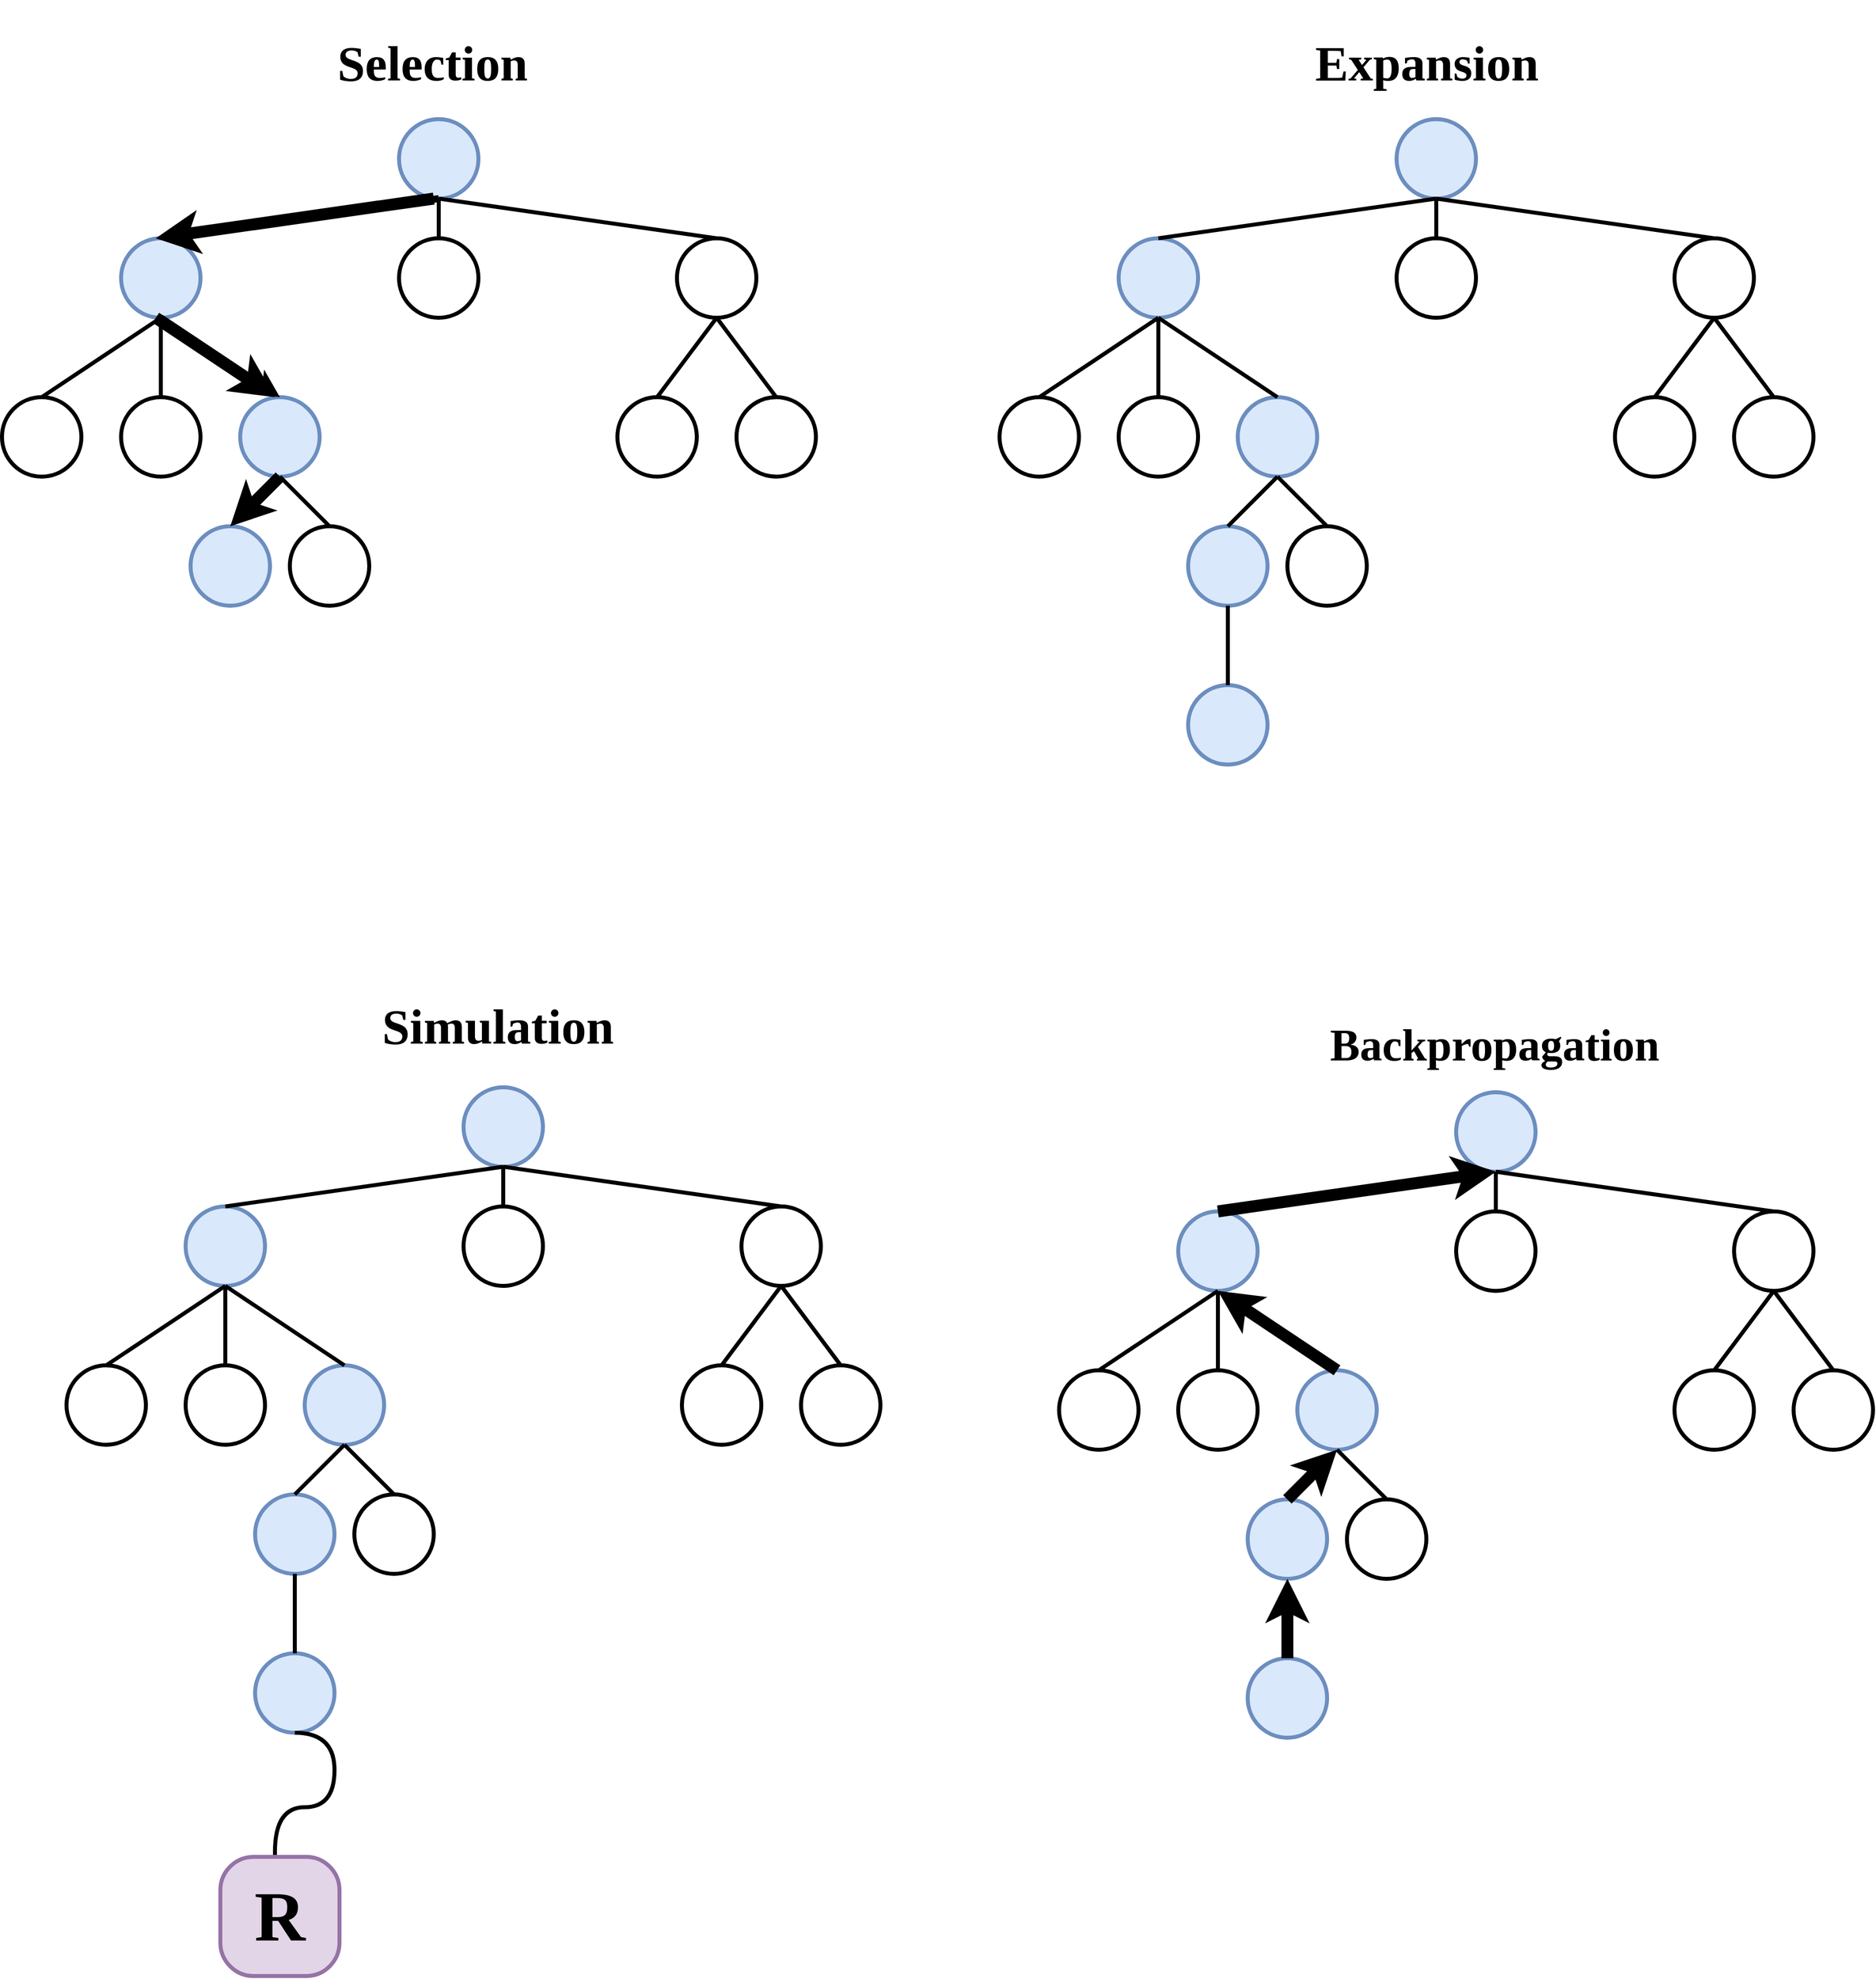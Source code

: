 <mxfile version="16.5.1" type="device"><diagram id="94oe1oDZFFtpoUFkXEv8" name="Page-1"><mxGraphModel dx="3605" dy="2343" grid="1" gridSize="10" guides="1" tooltips="1" connect="1" arrows="1" fold="1" page="1" pageScale="1" pageWidth="850" pageHeight="1100" math="0" shadow="0"><root><mxCell id="0"/><mxCell id="1" parent="0"/><mxCell id="FXWaGObU6yOtIhLdGdDb-1" value="" style="ellipse;whiteSpace=wrap;html=1;aspect=fixed;strokeWidth=4;fillColor=#dae8fc;strokeColor=#6c8ebf;" parent="1" vertex="1"><mxGeometry x="-150" y="150" width="80" height="80" as="geometry"/></mxCell><mxCell id="FXWaGObU6yOtIhLdGdDb-2" value="" style="ellipse;whiteSpace=wrap;html=1;aspect=fixed;strokeWidth=4;fillColor=#dae8fc;strokeColor=#6c8ebf;" parent="1" vertex="1"><mxGeometry x="-430" y="270" width="80" height="80" as="geometry"/></mxCell><mxCell id="FXWaGObU6yOtIhLdGdDb-3" value="" style="ellipse;whiteSpace=wrap;html=1;aspect=fixed;strokeWidth=4;" parent="1" vertex="1"><mxGeometry x="-150" y="270" width="80" height="80" as="geometry"/></mxCell><mxCell id="FXWaGObU6yOtIhLdGdDb-4" value="" style="ellipse;whiteSpace=wrap;html=1;aspect=fixed;strokeWidth=4;" parent="1" vertex="1"><mxGeometry x="130" y="270" width="80" height="80" as="geometry"/></mxCell><mxCell id="FXWaGObU6yOtIhLdGdDb-5" value="" style="ellipse;whiteSpace=wrap;html=1;aspect=fixed;strokeWidth=4;" parent="1" vertex="1"><mxGeometry x="70" y="430" width="80" height="80" as="geometry"/></mxCell><mxCell id="FXWaGObU6yOtIhLdGdDb-6" value="" style="ellipse;whiteSpace=wrap;html=1;aspect=fixed;strokeWidth=4;" parent="1" vertex="1"><mxGeometry x="190" y="430" width="80" height="80" as="geometry"/></mxCell><mxCell id="FXWaGObU6yOtIhLdGdDb-7" value="" style="ellipse;whiteSpace=wrap;html=1;aspect=fixed;strokeWidth=4;" parent="1" vertex="1"><mxGeometry x="-430" y="430" width="80" height="80" as="geometry"/></mxCell><mxCell id="FXWaGObU6yOtIhLdGdDb-8" value="" style="ellipse;whiteSpace=wrap;html=1;aspect=fixed;strokeWidth=4;fillColor=#dae8fc;strokeColor=#6c8ebf;" parent="1" vertex="1"><mxGeometry x="-310" y="430" width="80" height="80" as="geometry"/></mxCell><mxCell id="FXWaGObU6yOtIhLdGdDb-9" value="" style="ellipse;whiteSpace=wrap;html=1;aspect=fixed;strokeWidth=4;" parent="1" vertex="1"><mxGeometry x="-550" y="430" width="80" height="80" as="geometry"/></mxCell><mxCell id="FXWaGObU6yOtIhLdGdDb-10" value="" style="ellipse;whiteSpace=wrap;html=1;aspect=fixed;strokeWidth=4;fillColor=#dae8fc;strokeColor=#6c8ebf;" parent="1" vertex="1"><mxGeometry x="-360" y="560" width="80" height="80" as="geometry"/></mxCell><mxCell id="FXWaGObU6yOtIhLdGdDb-11" value="" style="ellipse;whiteSpace=wrap;html=1;aspect=fixed;strokeWidth=4;" parent="1" vertex="1"><mxGeometry x="-260" y="560" width="80" height="80" as="geometry"/></mxCell><mxCell id="FXWaGObU6yOtIhLdGdDb-12" value="" style="endArrow=classic;html=1;rounded=0;exitX=0.5;exitY=1;exitDx=0;exitDy=0;entryX=0.5;entryY=0;entryDx=0;entryDy=0;strokeWidth=7;" parent="1" source="FXWaGObU6yOtIhLdGdDb-1" target="FXWaGObU6yOtIhLdGdDb-2" edge="1"><mxGeometry width="50" height="50" relative="1" as="geometry"><mxPoint x="-110" y="610" as="sourcePoint"/><mxPoint x="-30" y="640" as="targetPoint"/></mxGeometry></mxCell><mxCell id="FXWaGObU6yOtIhLdGdDb-13" value="" style="endArrow=classic;html=1;rounded=0;exitX=0.5;exitY=1;exitDx=0;exitDy=0;entryX=0.5;entryY=0;entryDx=0;entryDy=0;strokeWidth=7;" parent="1" source="FXWaGObU6yOtIhLdGdDb-2" target="FXWaGObU6yOtIhLdGdDb-8" edge="1"><mxGeometry width="50" height="50" relative="1" as="geometry"><mxPoint x="-200" y="490" as="sourcePoint"/><mxPoint x="-150" y="440" as="targetPoint"/></mxGeometry></mxCell><mxCell id="FXWaGObU6yOtIhLdGdDb-14" value="" style="endArrow=classic;html=1;rounded=0;exitX=0.5;exitY=1;exitDx=0;exitDy=0;entryX=0.5;entryY=0;entryDx=0;entryDy=0;strokeWidth=12;" parent="1" source="FXWaGObU6yOtIhLdGdDb-8" target="FXWaGObU6yOtIhLdGdDb-10" edge="1"><mxGeometry width="50" height="50" relative="1" as="geometry"><mxPoint x="-200" y="390" as="sourcePoint"/><mxPoint x="-150" y="340" as="targetPoint"/></mxGeometry></mxCell><mxCell id="FXWaGObU6yOtIhLdGdDb-15" value="" style="endArrow=none;html=1;rounded=0;exitX=0.5;exitY=0;exitDx=0;exitDy=0;strokeWidth=4;" parent="1" source="FXWaGObU6yOtIhLdGdDb-3" edge="1"><mxGeometry width="50" height="50" relative="1" as="geometry"><mxPoint x="-200" y="390" as="sourcePoint"/><mxPoint x="-110" y="230" as="targetPoint"/></mxGeometry></mxCell><mxCell id="FXWaGObU6yOtIhLdGdDb-16" value="" style="endArrow=none;html=1;rounded=0;exitX=0.5;exitY=0;exitDx=0;exitDy=0;strokeWidth=4;" parent="1" source="FXWaGObU6yOtIhLdGdDb-4" edge="1"><mxGeometry width="50" height="50" relative="1" as="geometry"><mxPoint x="-200" y="390" as="sourcePoint"/><mxPoint x="-110" y="230" as="targetPoint"/></mxGeometry></mxCell><mxCell id="FXWaGObU6yOtIhLdGdDb-17" value="" style="endArrow=none;html=1;rounded=0;exitX=0.5;exitY=0;exitDx=0;exitDy=0;strokeWidth=4;" parent="1" source="FXWaGObU6yOtIhLdGdDb-7" edge="1"><mxGeometry width="50" height="50" relative="1" as="geometry"><mxPoint x="-200" y="390" as="sourcePoint"/><mxPoint x="-390" y="350" as="targetPoint"/></mxGeometry></mxCell><mxCell id="FXWaGObU6yOtIhLdGdDb-18" value="" style="endArrow=none;html=1;rounded=0;exitX=0.5;exitY=0;exitDx=0;exitDy=0;strokeWidth=4;" parent="1" source="FXWaGObU6yOtIhLdGdDb-9" edge="1"><mxGeometry width="50" height="50" relative="1" as="geometry"><mxPoint x="-200" y="390" as="sourcePoint"/><mxPoint x="-390" y="350" as="targetPoint"/></mxGeometry></mxCell><mxCell id="FXWaGObU6yOtIhLdGdDb-19" value="" style="endArrow=none;html=1;rounded=0;entryX=0.5;entryY=1;entryDx=0;entryDy=0;exitX=0.5;exitY=0;exitDx=0;exitDy=0;strokeWidth=4;" parent="1" source="FXWaGObU6yOtIhLdGdDb-11" target="FXWaGObU6yOtIhLdGdDb-8" edge="1"><mxGeometry width="50" height="50" relative="1" as="geometry"><mxPoint x="-200" y="390" as="sourcePoint"/><mxPoint x="-150" y="340" as="targetPoint"/></mxGeometry></mxCell><mxCell id="FXWaGObU6yOtIhLdGdDb-20" value="" style="endArrow=none;html=1;rounded=0;entryX=0.5;entryY=1;entryDx=0;entryDy=0;exitX=0.5;exitY=0;exitDx=0;exitDy=0;strokeWidth=4;" parent="1" source="FXWaGObU6yOtIhLdGdDb-5" target="FXWaGObU6yOtIhLdGdDb-4" edge="1"><mxGeometry width="50" height="50" relative="1" as="geometry"><mxPoint x="50" y="390" as="sourcePoint"/><mxPoint x="100" y="340" as="targetPoint"/></mxGeometry></mxCell><mxCell id="FXWaGObU6yOtIhLdGdDb-21" value="" style="endArrow=none;html=1;rounded=0;exitX=0.5;exitY=0;exitDx=0;exitDy=0;strokeWidth=4;" parent="1" source="FXWaGObU6yOtIhLdGdDb-6" edge="1"><mxGeometry width="50" height="50" relative="1" as="geometry"><mxPoint x="50" y="390" as="sourcePoint"/><mxPoint x="170" y="350" as="targetPoint"/></mxGeometry></mxCell><mxCell id="FXWaGObU6yOtIhLdGdDb-25" value="" style="ellipse;whiteSpace=wrap;html=1;aspect=fixed;strokeWidth=4;fillColor=#dae8fc;strokeColor=#6c8ebf;" parent="1" vertex="1"><mxGeometry x="855" y="150" width="80" height="80" as="geometry"/></mxCell><mxCell id="FXWaGObU6yOtIhLdGdDb-26" value="" style="ellipse;whiteSpace=wrap;html=1;aspect=fixed;strokeWidth=4;fillColor=#dae8fc;strokeColor=#6c8ebf;" parent="1" vertex="1"><mxGeometry x="575" y="270" width="80" height="80" as="geometry"/></mxCell><mxCell id="FXWaGObU6yOtIhLdGdDb-27" value="" style="ellipse;whiteSpace=wrap;html=1;aspect=fixed;strokeWidth=4;" parent="1" vertex="1"><mxGeometry x="855" y="270" width="80" height="80" as="geometry"/></mxCell><mxCell id="FXWaGObU6yOtIhLdGdDb-28" value="" style="ellipse;whiteSpace=wrap;html=1;aspect=fixed;strokeWidth=4;" parent="1" vertex="1"><mxGeometry x="1135" y="270" width="80" height="80" as="geometry"/></mxCell><mxCell id="FXWaGObU6yOtIhLdGdDb-29" value="" style="ellipse;whiteSpace=wrap;html=1;aspect=fixed;strokeWidth=4;" parent="1" vertex="1"><mxGeometry x="1075" y="430" width="80" height="80" as="geometry"/></mxCell><mxCell id="FXWaGObU6yOtIhLdGdDb-30" value="" style="ellipse;whiteSpace=wrap;html=1;aspect=fixed;strokeWidth=4;" parent="1" vertex="1"><mxGeometry x="1195" y="430" width="80" height="80" as="geometry"/></mxCell><mxCell id="FXWaGObU6yOtIhLdGdDb-31" value="" style="ellipse;whiteSpace=wrap;html=1;aspect=fixed;strokeWidth=4;" parent="1" vertex="1"><mxGeometry x="575" y="430" width="80" height="80" as="geometry"/></mxCell><mxCell id="FXWaGObU6yOtIhLdGdDb-32" value="" style="ellipse;whiteSpace=wrap;html=1;aspect=fixed;strokeWidth=4;fillColor=#dae8fc;strokeColor=#6c8ebf;" parent="1" vertex="1"><mxGeometry x="695" y="430" width="80" height="80" as="geometry"/></mxCell><mxCell id="FXWaGObU6yOtIhLdGdDb-33" value="" style="ellipse;whiteSpace=wrap;html=1;aspect=fixed;strokeWidth=4;" parent="1" vertex="1"><mxGeometry x="455" y="430" width="80" height="80" as="geometry"/></mxCell><mxCell id="FXWaGObU6yOtIhLdGdDb-34" value="" style="ellipse;whiteSpace=wrap;html=1;aspect=fixed;strokeWidth=4;fillColor=#dae8fc;strokeColor=#6c8ebf;" parent="1" vertex="1"><mxGeometry x="645" y="560" width="80" height="80" as="geometry"/></mxCell><mxCell id="FXWaGObU6yOtIhLdGdDb-35" value="" style="ellipse;whiteSpace=wrap;html=1;aspect=fixed;strokeWidth=4;" parent="1" vertex="1"><mxGeometry x="745" y="560" width="80" height="80" as="geometry"/></mxCell><mxCell id="FXWaGObU6yOtIhLdGdDb-39" value="" style="endArrow=none;html=1;rounded=0;exitX=0.5;exitY=0;exitDx=0;exitDy=0;strokeWidth=4;" parent="1" source="FXWaGObU6yOtIhLdGdDb-27" edge="1"><mxGeometry width="50" height="50" relative="1" as="geometry"><mxPoint x="805" y="390" as="sourcePoint"/><mxPoint x="895.0" y="230" as="targetPoint"/></mxGeometry></mxCell><mxCell id="FXWaGObU6yOtIhLdGdDb-40" value="" style="endArrow=none;html=1;rounded=0;exitX=0.5;exitY=0;exitDx=0;exitDy=0;strokeWidth=4;" parent="1" source="FXWaGObU6yOtIhLdGdDb-28" edge="1"><mxGeometry width="50" height="50" relative="1" as="geometry"><mxPoint x="805" y="390" as="sourcePoint"/><mxPoint x="895.0" y="230" as="targetPoint"/></mxGeometry></mxCell><mxCell id="FXWaGObU6yOtIhLdGdDb-41" value="" style="endArrow=none;html=1;rounded=0;exitX=0.5;exitY=0;exitDx=0;exitDy=0;strokeWidth=4;" parent="1" source="FXWaGObU6yOtIhLdGdDb-31" edge="1"><mxGeometry width="50" height="50" relative="1" as="geometry"><mxPoint x="805" y="390" as="sourcePoint"/><mxPoint x="615.0" y="350" as="targetPoint"/></mxGeometry></mxCell><mxCell id="FXWaGObU6yOtIhLdGdDb-42" value="" style="endArrow=none;html=1;rounded=0;exitX=0.5;exitY=0;exitDx=0;exitDy=0;strokeWidth=4;" parent="1" source="FXWaGObU6yOtIhLdGdDb-33" edge="1"><mxGeometry width="50" height="50" relative="1" as="geometry"><mxPoint x="805" y="390" as="sourcePoint"/><mxPoint x="615.0" y="350" as="targetPoint"/></mxGeometry></mxCell><mxCell id="FXWaGObU6yOtIhLdGdDb-43" value="" style="endArrow=none;html=1;rounded=0;entryX=0.5;entryY=1;entryDx=0;entryDy=0;exitX=0.5;exitY=0;exitDx=0;exitDy=0;strokeWidth=4;" parent="1" source="FXWaGObU6yOtIhLdGdDb-35" target="FXWaGObU6yOtIhLdGdDb-32" edge="1"><mxGeometry width="50" height="50" relative="1" as="geometry"><mxPoint x="805" y="390" as="sourcePoint"/><mxPoint x="855" y="340" as="targetPoint"/></mxGeometry></mxCell><mxCell id="FXWaGObU6yOtIhLdGdDb-44" value="" style="endArrow=none;html=1;rounded=0;entryX=0.5;entryY=1;entryDx=0;entryDy=0;exitX=0.5;exitY=0;exitDx=0;exitDy=0;strokeWidth=4;" parent="1" source="FXWaGObU6yOtIhLdGdDb-29" target="FXWaGObU6yOtIhLdGdDb-28" edge="1"><mxGeometry width="50" height="50" relative="1" as="geometry"><mxPoint x="1055" y="390" as="sourcePoint"/><mxPoint x="1105" y="340" as="targetPoint"/></mxGeometry></mxCell><mxCell id="FXWaGObU6yOtIhLdGdDb-45" value="" style="endArrow=none;html=1;rounded=0;exitX=0.5;exitY=0;exitDx=0;exitDy=0;strokeWidth=4;" parent="1" source="FXWaGObU6yOtIhLdGdDb-30" edge="1"><mxGeometry width="50" height="50" relative="1" as="geometry"><mxPoint x="1055" y="390" as="sourcePoint"/><mxPoint x="1175" y="350" as="targetPoint"/></mxGeometry></mxCell><mxCell id="FXWaGObU6yOtIhLdGdDb-46" value="" style="endArrow=none;html=1;rounded=0;entryX=0.5;entryY=1;entryDx=0;entryDy=0;exitX=0.5;exitY=0;exitDx=0;exitDy=0;strokeWidth=4;" parent="1" source="FXWaGObU6yOtIhLdGdDb-26" target="FXWaGObU6yOtIhLdGdDb-25" edge="1"><mxGeometry width="50" height="50" relative="1" as="geometry"><mxPoint x="920" y="230" as="sourcePoint"/><mxPoint x="970" y="180" as="targetPoint"/></mxGeometry></mxCell><mxCell id="FXWaGObU6yOtIhLdGdDb-47" value="" style="endArrow=none;html=1;rounded=0;entryX=0.5;entryY=1;entryDx=0;entryDy=0;exitX=0.5;exitY=0;exitDx=0;exitDy=0;strokeWidth=4;" parent="1" source="FXWaGObU6yOtIhLdGdDb-32" target="FXWaGObU6yOtIhLdGdDb-26" edge="1"><mxGeometry width="50" height="50" relative="1" as="geometry"><mxPoint x="920" y="330" as="sourcePoint"/><mxPoint x="970" y="280" as="targetPoint"/></mxGeometry></mxCell><mxCell id="FXWaGObU6yOtIhLdGdDb-48" value="" style="endArrow=none;html=1;rounded=0;exitX=0.5;exitY=0;exitDx=0;exitDy=0;entryX=0.5;entryY=1;entryDx=0;entryDy=0;strokeWidth=4;" parent="1" source="FXWaGObU6yOtIhLdGdDb-34" target="FXWaGObU6yOtIhLdGdDb-32" edge="1"><mxGeometry width="50" height="50" relative="1" as="geometry"><mxPoint x="920" y="420" as="sourcePoint"/><mxPoint x="740" y="510" as="targetPoint"/></mxGeometry></mxCell><mxCell id="FXWaGObU6yOtIhLdGdDb-49" value="" style="ellipse;whiteSpace=wrap;html=1;aspect=fixed;strokeWidth=4;fillColor=#dae8fc;strokeColor=#6c8ebf;" parent="1" vertex="1"><mxGeometry x="645" y="720" width="80" height="80" as="geometry"/></mxCell><mxCell id="FXWaGObU6yOtIhLdGdDb-50" value="" style="endArrow=none;html=1;rounded=0;exitX=0.5;exitY=1;exitDx=0;exitDy=0;entryX=0.5;entryY=0;entryDx=0;entryDy=0;strokeWidth=4;" parent="1" source="FXWaGObU6yOtIhLdGdDb-34" target="FXWaGObU6yOtIhLdGdDb-49" edge="1"><mxGeometry width="50" height="50" relative="1" as="geometry"><mxPoint x="920" y="520" as="sourcePoint"/><mxPoint x="970" y="470" as="targetPoint"/></mxGeometry></mxCell><mxCell id="FXWaGObU6yOtIhLdGdDb-75" value="" style="ellipse;whiteSpace=wrap;html=1;aspect=fixed;strokeWidth=4;fillColor=#dae8fc;strokeColor=#6c8ebf;" parent="1" vertex="1"><mxGeometry x="-85" y="1125" width="80" height="80" as="geometry"/></mxCell><mxCell id="FXWaGObU6yOtIhLdGdDb-76" value="" style="ellipse;whiteSpace=wrap;html=1;aspect=fixed;strokeWidth=4;fillColor=#dae8fc;strokeColor=#6c8ebf;" parent="1" vertex="1"><mxGeometry x="-365" y="1245" width="80" height="80" as="geometry"/></mxCell><mxCell id="FXWaGObU6yOtIhLdGdDb-77" value="" style="ellipse;whiteSpace=wrap;html=1;aspect=fixed;strokeWidth=4;" parent="1" vertex="1"><mxGeometry x="-85" y="1245" width="80" height="80" as="geometry"/></mxCell><mxCell id="FXWaGObU6yOtIhLdGdDb-78" value="" style="ellipse;whiteSpace=wrap;html=1;aspect=fixed;strokeWidth=4;" parent="1" vertex="1"><mxGeometry x="195" y="1245" width="80" height="80" as="geometry"/></mxCell><mxCell id="FXWaGObU6yOtIhLdGdDb-79" value="" style="ellipse;whiteSpace=wrap;html=1;aspect=fixed;strokeWidth=4;" parent="1" vertex="1"><mxGeometry x="135" y="1405" width="80" height="80" as="geometry"/></mxCell><mxCell id="FXWaGObU6yOtIhLdGdDb-80" value="" style="ellipse;whiteSpace=wrap;html=1;aspect=fixed;strokeWidth=4;" parent="1" vertex="1"><mxGeometry x="255" y="1405" width="80" height="80" as="geometry"/></mxCell><mxCell id="FXWaGObU6yOtIhLdGdDb-81" value="" style="ellipse;whiteSpace=wrap;html=1;aspect=fixed;strokeWidth=4;" parent="1" vertex="1"><mxGeometry x="-365" y="1405" width="80" height="80" as="geometry"/></mxCell><mxCell id="FXWaGObU6yOtIhLdGdDb-82" value="" style="ellipse;whiteSpace=wrap;html=1;aspect=fixed;strokeWidth=4;fillColor=#dae8fc;strokeColor=#6c8ebf;" parent="1" vertex="1"><mxGeometry x="-245" y="1405" width="80" height="80" as="geometry"/></mxCell><mxCell id="FXWaGObU6yOtIhLdGdDb-83" value="" style="ellipse;whiteSpace=wrap;html=1;aspect=fixed;strokeWidth=4;" parent="1" vertex="1"><mxGeometry x="-485" y="1405" width="80" height="80" as="geometry"/></mxCell><mxCell id="FXWaGObU6yOtIhLdGdDb-84" value="" style="ellipse;whiteSpace=wrap;html=1;aspect=fixed;strokeWidth=4;fillColor=#dae8fc;strokeColor=#6c8ebf;" parent="1" vertex="1"><mxGeometry x="-295" y="1535" width="80" height="80" as="geometry"/></mxCell><mxCell id="FXWaGObU6yOtIhLdGdDb-85" value="" style="ellipse;whiteSpace=wrap;html=1;aspect=fixed;strokeWidth=4;" parent="1" vertex="1"><mxGeometry x="-195" y="1535" width="80" height="80" as="geometry"/></mxCell><mxCell id="FXWaGObU6yOtIhLdGdDb-86" value="" style="endArrow=none;html=1;rounded=0;exitX=0.5;exitY=0;exitDx=0;exitDy=0;strokeWidth=4;" parent="1" source="FXWaGObU6yOtIhLdGdDb-77" edge="1"><mxGeometry width="50" height="50" relative="1" as="geometry"><mxPoint x="-135" y="1365" as="sourcePoint"/><mxPoint x="-45" y="1205" as="targetPoint"/></mxGeometry></mxCell><mxCell id="FXWaGObU6yOtIhLdGdDb-87" value="" style="endArrow=none;html=1;rounded=0;exitX=0.5;exitY=0;exitDx=0;exitDy=0;strokeWidth=4;" parent="1" source="FXWaGObU6yOtIhLdGdDb-78" edge="1"><mxGeometry width="50" height="50" relative="1" as="geometry"><mxPoint x="-135" y="1365" as="sourcePoint"/><mxPoint x="-45" y="1205" as="targetPoint"/></mxGeometry></mxCell><mxCell id="FXWaGObU6yOtIhLdGdDb-88" value="" style="endArrow=none;html=1;rounded=0;exitX=0.5;exitY=0;exitDx=0;exitDy=0;strokeWidth=4;" parent="1" source="FXWaGObU6yOtIhLdGdDb-81" edge="1"><mxGeometry width="50" height="50" relative="1" as="geometry"><mxPoint x="-135" y="1365" as="sourcePoint"/><mxPoint x="-325" y="1325.0" as="targetPoint"/></mxGeometry></mxCell><mxCell id="FXWaGObU6yOtIhLdGdDb-89" value="" style="endArrow=none;html=1;rounded=0;exitX=0.5;exitY=0;exitDx=0;exitDy=0;strokeWidth=4;" parent="1" source="FXWaGObU6yOtIhLdGdDb-83" edge="1"><mxGeometry width="50" height="50" relative="1" as="geometry"><mxPoint x="-135" y="1365" as="sourcePoint"/><mxPoint x="-325" y="1325.0" as="targetPoint"/></mxGeometry></mxCell><mxCell id="FXWaGObU6yOtIhLdGdDb-90" value="" style="endArrow=none;html=1;rounded=0;entryX=0.5;entryY=1;entryDx=0;entryDy=0;exitX=0.5;exitY=0;exitDx=0;exitDy=0;strokeWidth=4;" parent="1" source="FXWaGObU6yOtIhLdGdDb-85" target="FXWaGObU6yOtIhLdGdDb-82" edge="1"><mxGeometry width="50" height="50" relative="1" as="geometry"><mxPoint x="-135" y="1365" as="sourcePoint"/><mxPoint x="-85" y="1315" as="targetPoint"/></mxGeometry></mxCell><mxCell id="FXWaGObU6yOtIhLdGdDb-91" value="" style="endArrow=none;html=1;rounded=0;entryX=0.5;entryY=1;entryDx=0;entryDy=0;exitX=0.5;exitY=0;exitDx=0;exitDy=0;strokeWidth=4;" parent="1" source="FXWaGObU6yOtIhLdGdDb-79" target="FXWaGObU6yOtIhLdGdDb-78" edge="1"><mxGeometry width="50" height="50" relative="1" as="geometry"><mxPoint x="115" y="1365" as="sourcePoint"/><mxPoint x="165" y="1315" as="targetPoint"/></mxGeometry></mxCell><mxCell id="FXWaGObU6yOtIhLdGdDb-92" value="" style="endArrow=none;html=1;rounded=0;exitX=0.5;exitY=0;exitDx=0;exitDy=0;strokeWidth=4;" parent="1" source="FXWaGObU6yOtIhLdGdDb-80" edge="1"><mxGeometry width="50" height="50" relative="1" as="geometry"><mxPoint x="115" y="1365" as="sourcePoint"/><mxPoint x="235" y="1325.0" as="targetPoint"/></mxGeometry></mxCell><mxCell id="FXWaGObU6yOtIhLdGdDb-93" value="" style="endArrow=none;html=1;rounded=0;entryX=0.5;entryY=1;entryDx=0;entryDy=0;exitX=0.5;exitY=0;exitDx=0;exitDy=0;strokeWidth=4;" parent="1" source="FXWaGObU6yOtIhLdGdDb-76" target="FXWaGObU6yOtIhLdGdDb-75" edge="1"><mxGeometry width="50" height="50" relative="1" as="geometry"><mxPoint x="-20" y="1205" as="sourcePoint"/><mxPoint x="30" y="1155" as="targetPoint"/></mxGeometry></mxCell><mxCell id="FXWaGObU6yOtIhLdGdDb-94" value="" style="endArrow=none;html=1;rounded=0;entryX=0.5;entryY=1;entryDx=0;entryDy=0;exitX=0.5;exitY=0;exitDx=0;exitDy=0;strokeWidth=4;" parent="1" source="FXWaGObU6yOtIhLdGdDb-82" target="FXWaGObU6yOtIhLdGdDb-76" edge="1"><mxGeometry width="50" height="50" relative="1" as="geometry"><mxPoint x="-20" y="1305" as="sourcePoint"/><mxPoint x="30" y="1255" as="targetPoint"/></mxGeometry></mxCell><mxCell id="FXWaGObU6yOtIhLdGdDb-95" value="" style="endArrow=none;html=1;rounded=0;exitX=0.5;exitY=0;exitDx=0;exitDy=0;entryX=0.5;entryY=1;entryDx=0;entryDy=0;strokeWidth=4;" parent="1" source="FXWaGObU6yOtIhLdGdDb-84" target="FXWaGObU6yOtIhLdGdDb-82" edge="1"><mxGeometry width="50" height="50" relative="1" as="geometry"><mxPoint x="-20" y="1395" as="sourcePoint"/><mxPoint x="-200" y="1485" as="targetPoint"/></mxGeometry></mxCell><mxCell id="FXWaGObU6yOtIhLdGdDb-96" value="" style="ellipse;whiteSpace=wrap;html=1;aspect=fixed;strokeWidth=4;fillColor=#dae8fc;strokeColor=#6c8ebf;" parent="1" vertex="1"><mxGeometry x="-295" y="1695" width="80" height="80" as="geometry"/></mxCell><mxCell id="FXWaGObU6yOtIhLdGdDb-97" value="" style="endArrow=none;html=1;rounded=0;exitX=0.5;exitY=1;exitDx=0;exitDy=0;entryX=0.5;entryY=0;entryDx=0;entryDy=0;strokeWidth=4;" parent="1" source="FXWaGObU6yOtIhLdGdDb-84" target="FXWaGObU6yOtIhLdGdDb-96" edge="1"><mxGeometry width="50" height="50" relative="1" as="geometry"><mxPoint x="-20" y="1495" as="sourcePoint"/><mxPoint x="30" y="1445" as="targetPoint"/></mxGeometry></mxCell><mxCell id="FXWaGObU6yOtIhLdGdDb-98" value="" style="endArrow=none;html=1;rounded=0;edgeStyle=orthogonalEdgeStyle;curved=1;entryX=0.5;entryY=1;entryDx=0;entryDy=0;startArrow=none;exitX=0.5;exitY=0;exitDx=0;exitDy=0;strokeWidth=4;" parent="1" source="FXWaGObU6yOtIhLdGdDb-130" target="FXWaGObU6yOtIhLdGdDb-96" edge="1"><mxGeometry width="50" height="50" relative="1" as="geometry"><mxPoint x="-255" y="1990" as="sourcePoint"/><mxPoint x="-255" y="1780" as="targetPoint"/><Array as="points"><mxPoint x="-275" y="1940"/><mxPoint x="-275" y="1850"/><mxPoint x="-215" y="1850"/><mxPoint x="-215" y="1775"/></Array></mxGeometry></mxCell><mxCell id="FXWaGObU6yOtIhLdGdDb-99" value="" style="ellipse;whiteSpace=wrap;html=1;aspect=fixed;strokeWidth=4;fillColor=#dae8fc;strokeColor=#6c8ebf;" parent="1" vertex="1"><mxGeometry x="915" y="1130" width="80" height="80" as="geometry"/></mxCell><mxCell id="FXWaGObU6yOtIhLdGdDb-100" value="" style="ellipse;whiteSpace=wrap;html=1;aspect=fixed;strokeWidth=4;fillColor=#dae8fc;strokeColor=#6c8ebf;" parent="1" vertex="1"><mxGeometry x="635" y="1250" width="80" height="80" as="geometry"/></mxCell><mxCell id="FXWaGObU6yOtIhLdGdDb-101" value="" style="ellipse;whiteSpace=wrap;html=1;aspect=fixed;strokeWidth=4;" parent="1" vertex="1"><mxGeometry x="915" y="1250" width="80" height="80" as="geometry"/></mxCell><mxCell id="FXWaGObU6yOtIhLdGdDb-102" value="" style="ellipse;whiteSpace=wrap;html=1;aspect=fixed;strokeWidth=4;" parent="1" vertex="1"><mxGeometry x="1195" y="1250" width="80" height="80" as="geometry"/></mxCell><mxCell id="FXWaGObU6yOtIhLdGdDb-103" value="" style="ellipse;whiteSpace=wrap;html=1;aspect=fixed;strokeWidth=4;" parent="1" vertex="1"><mxGeometry x="1135" y="1410" width="80" height="80" as="geometry"/></mxCell><mxCell id="FXWaGObU6yOtIhLdGdDb-104" value="" style="ellipse;whiteSpace=wrap;html=1;aspect=fixed;strokeWidth=4;" parent="1" vertex="1"><mxGeometry x="1255" y="1410" width="80" height="80" as="geometry"/></mxCell><mxCell id="FXWaGObU6yOtIhLdGdDb-105" value="" style="ellipse;whiteSpace=wrap;html=1;aspect=fixed;strokeWidth=4;" parent="1" vertex="1"><mxGeometry x="635" y="1410" width="80" height="80" as="geometry"/></mxCell><mxCell id="FXWaGObU6yOtIhLdGdDb-106" value="" style="ellipse;whiteSpace=wrap;html=1;aspect=fixed;strokeWidth=4;fillColor=#dae8fc;strokeColor=#6c8ebf;" parent="1" vertex="1"><mxGeometry x="755" y="1410" width="80" height="80" as="geometry"/></mxCell><mxCell id="FXWaGObU6yOtIhLdGdDb-107" value="" style="ellipse;whiteSpace=wrap;html=1;aspect=fixed;strokeWidth=4;" parent="1" vertex="1"><mxGeometry x="515" y="1410" width="80" height="80" as="geometry"/></mxCell><mxCell id="FXWaGObU6yOtIhLdGdDb-108" value="" style="ellipse;whiteSpace=wrap;html=1;aspect=fixed;strokeWidth=4;fillColor=#dae8fc;strokeColor=#6c8ebf;" parent="1" vertex="1"><mxGeometry x="705" y="1540" width="80" height="80" as="geometry"/></mxCell><mxCell id="FXWaGObU6yOtIhLdGdDb-109" value="" style="ellipse;whiteSpace=wrap;html=1;aspect=fixed;strokeWidth=4;" parent="1" vertex="1"><mxGeometry x="805" y="1540" width="80" height="80" as="geometry"/></mxCell><mxCell id="FXWaGObU6yOtIhLdGdDb-110" value="" style="endArrow=none;html=1;rounded=0;exitX=0.5;exitY=0;exitDx=0;exitDy=0;strokeWidth=4;" parent="1" source="FXWaGObU6yOtIhLdGdDb-101" edge="1"><mxGeometry width="50" height="50" relative="1" as="geometry"><mxPoint x="865" y="1370" as="sourcePoint"/><mxPoint x="955" y="1210" as="targetPoint"/></mxGeometry></mxCell><mxCell id="FXWaGObU6yOtIhLdGdDb-111" value="" style="endArrow=none;html=1;rounded=0;exitX=0.5;exitY=0;exitDx=0;exitDy=0;strokeWidth=4;" parent="1" source="FXWaGObU6yOtIhLdGdDb-102" edge="1"><mxGeometry width="50" height="50" relative="1" as="geometry"><mxPoint x="865" y="1370" as="sourcePoint"/><mxPoint x="955" y="1210" as="targetPoint"/></mxGeometry></mxCell><mxCell id="FXWaGObU6yOtIhLdGdDb-112" value="" style="endArrow=none;html=1;rounded=0;exitX=0.5;exitY=0;exitDx=0;exitDy=0;strokeWidth=4;" parent="1" source="FXWaGObU6yOtIhLdGdDb-105" edge="1"><mxGeometry width="50" height="50" relative="1" as="geometry"><mxPoint x="865" y="1370" as="sourcePoint"/><mxPoint x="675" y="1330.0" as="targetPoint"/></mxGeometry></mxCell><mxCell id="FXWaGObU6yOtIhLdGdDb-113" value="" style="endArrow=none;html=1;rounded=0;exitX=0.5;exitY=0;exitDx=0;exitDy=0;strokeWidth=4;" parent="1" source="FXWaGObU6yOtIhLdGdDb-107" edge="1"><mxGeometry width="50" height="50" relative="1" as="geometry"><mxPoint x="865" y="1370" as="sourcePoint"/><mxPoint x="675" y="1330.0" as="targetPoint"/></mxGeometry></mxCell><mxCell id="FXWaGObU6yOtIhLdGdDb-114" value="" style="endArrow=none;html=1;rounded=0;entryX=0.5;entryY=1;entryDx=0;entryDy=0;exitX=0.5;exitY=0;exitDx=0;exitDy=0;strokeWidth=4;" parent="1" source="FXWaGObU6yOtIhLdGdDb-109" target="FXWaGObU6yOtIhLdGdDb-106" edge="1"><mxGeometry width="50" height="50" relative="1" as="geometry"><mxPoint x="865" y="1370" as="sourcePoint"/><mxPoint x="915" y="1320" as="targetPoint"/></mxGeometry></mxCell><mxCell id="FXWaGObU6yOtIhLdGdDb-115" value="" style="endArrow=none;html=1;rounded=0;entryX=0.5;entryY=1;entryDx=0;entryDy=0;exitX=0.5;exitY=0;exitDx=0;exitDy=0;strokeWidth=4;" parent="1" source="FXWaGObU6yOtIhLdGdDb-103" target="FXWaGObU6yOtIhLdGdDb-102" edge="1"><mxGeometry width="50" height="50" relative="1" as="geometry"><mxPoint x="1115" y="1370" as="sourcePoint"/><mxPoint x="1165" y="1320" as="targetPoint"/></mxGeometry></mxCell><mxCell id="FXWaGObU6yOtIhLdGdDb-116" value="" style="endArrow=none;html=1;rounded=0;exitX=0.5;exitY=0;exitDx=0;exitDy=0;strokeWidth=4;" parent="1" source="FXWaGObU6yOtIhLdGdDb-104" edge="1"><mxGeometry width="50" height="50" relative="1" as="geometry"><mxPoint x="1115" y="1370" as="sourcePoint"/><mxPoint x="1235" y="1330.0" as="targetPoint"/></mxGeometry></mxCell><mxCell id="FXWaGObU6yOtIhLdGdDb-120" value="" style="ellipse;whiteSpace=wrap;html=1;aspect=fixed;strokeWidth=4;fillColor=#dae8fc;strokeColor=#6c8ebf;" parent="1" vertex="1"><mxGeometry x="705" y="1700" width="80" height="80" as="geometry"/></mxCell><mxCell id="FXWaGObU6yOtIhLdGdDb-122" value="" style="endArrow=classic;html=1;rounded=0;curved=1;exitX=0.5;exitY=0;exitDx=0;exitDy=0;entryX=0.5;entryY=1;entryDx=0;entryDy=0;fillColor=#000000;endSize=6;startSize=12;sourcePerimeterSpacing=2;strokeWidth=12;" parent="1" source="FXWaGObU6yOtIhLdGdDb-120" target="FXWaGObU6yOtIhLdGdDb-108" edge="1"><mxGeometry width="50" height="50" relative="1" as="geometry"><mxPoint x="825" y="1500" as="sourcePoint"/><mxPoint x="845" y="1690" as="targetPoint"/></mxGeometry></mxCell><mxCell id="FXWaGObU6yOtIhLdGdDb-123" value="" style="endArrow=classic;html=1;rounded=0;curved=1;exitX=0.5;exitY=0;exitDx=0;exitDy=0;entryX=0.5;entryY=1;entryDx=0;entryDy=0;strokeWidth=12;" parent="1" source="FXWaGObU6yOtIhLdGdDb-108" target="FXWaGObU6yOtIhLdGdDb-106" edge="1"><mxGeometry width="50" height="50" relative="1" as="geometry"><mxPoint x="925" y="1640" as="sourcePoint"/><mxPoint x="975" y="1590" as="targetPoint"/></mxGeometry></mxCell><mxCell id="FXWaGObU6yOtIhLdGdDb-124" value="" style="endArrow=classic;html=1;rounded=0;curved=1;exitX=0.5;exitY=0;exitDx=0;exitDy=0;entryX=0.5;entryY=1;entryDx=0;entryDy=0;strokeWidth=12;" parent="1" source="FXWaGObU6yOtIhLdGdDb-106" target="FXWaGObU6yOtIhLdGdDb-100" edge="1"><mxGeometry width="50" height="50" relative="1" as="geometry"><mxPoint x="925" y="1640" as="sourcePoint"/><mxPoint x="975" y="1590" as="targetPoint"/></mxGeometry></mxCell><mxCell id="FXWaGObU6yOtIhLdGdDb-125" value="" style="endArrow=classic;html=1;rounded=0;curved=1;exitX=0.5;exitY=0;exitDx=0;exitDy=0;entryX=0.5;entryY=1;entryDx=0;entryDy=0;strokeWidth=12;" parent="1" source="FXWaGObU6yOtIhLdGdDb-100" target="FXWaGObU6yOtIhLdGdDb-99" edge="1"><mxGeometry width="50" height="50" relative="1" as="geometry"><mxPoint x="925" y="1350" as="sourcePoint"/><mxPoint x="975" y="1300" as="targetPoint"/></mxGeometry></mxCell><mxCell id="FXWaGObU6yOtIhLdGdDb-126" value="&lt;h1 style=&quot;font-size: 50px;&quot;&gt;&lt;font style=&quot;font-size: 50px;&quot; face=&quot;Times New Roman&quot;&gt;Selection&lt;/font&gt;&lt;/h1&gt;" style="text;html=1;strokeColor=none;fillColor=none;spacing=5;spacingTop=-20;whiteSpace=wrap;overflow=hidden;rounded=0;fontSize=50;" parent="1" vertex="1"><mxGeometry x="-217.5" y="40" width="215" height="90" as="geometry"/></mxCell><mxCell id="FXWaGObU6yOtIhLdGdDb-127" value="&lt;h1 style=&quot;font-size: 50px;&quot;&gt;&lt;font style=&quot;font-size: 50px;&quot; face=&quot;Times New Roman&quot;&gt;Expansion&lt;/font&gt;&lt;/h1&gt;" style="text;html=1;strokeColor=none;fillColor=none;spacing=5;spacingTop=-20;whiteSpace=wrap;overflow=hidden;rounded=0;fontSize=50;" parent="1" vertex="1"><mxGeometry x="767.5" y="40" width="255" height="90" as="geometry"/></mxCell><mxCell id="FXWaGObU6yOtIhLdGdDb-128" value="&lt;h1 style=&quot;font-size: 50px;&quot;&gt;&lt;font style=&quot;font-size: 50px;&quot; face=&quot;Times New Roman&quot;&gt;Simulation&lt;/font&gt;&lt;/h1&gt;" style="text;html=1;strokeColor=none;fillColor=none;spacing=5;spacingTop=-20;whiteSpace=wrap;overflow=hidden;rounded=0;fontSize=50;" parent="1" vertex="1"><mxGeometry x="-172.5" y="1010" width="255" height="100" as="geometry"/></mxCell><mxCell id="FXWaGObU6yOtIhLdGdDb-129" value="&lt;h1&gt;&lt;font style=&quot;font-size: 45px&quot; face=&quot;Times New Roman&quot;&gt;Backpropagation&lt;/font&gt;&lt;/h1&gt;" style="text;html=1;strokeColor=none;fillColor=none;spacing=5;spacingTop=-20;whiteSpace=wrap;overflow=hidden;rounded=0;" parent="1" vertex="1"><mxGeometry x="782.5" y="1050" width="345" height="60" as="geometry"/></mxCell><mxCell id="FXWaGObU6yOtIhLdGdDb-130" value="&lt;font style=&quot;font-size: 71px;&quot;&gt;R&lt;/font&gt;" style="whiteSpace=wrap;html=1;aspect=fixed;fontFamily=Times New Roman;fontSize=71;rounded=1;arcSize=28;strokeWidth=4;fontStyle=1;fillColor=#e1d5e7;strokeColor=#9673a6;" parent="1" vertex="1"><mxGeometry x="-330" y="1900" width="120" height="120" as="geometry"/></mxCell><mxCell id="-1DXtwefzNMidpTgph8w-1" value="" style="endArrow=classic;html=1;rounded=0;exitX=0.5;exitY=1;exitDx=0;exitDy=0;entryX=0.5;entryY=0;entryDx=0;entryDy=0;strokeWidth=12;" edge="1" parent="1"><mxGeometry width="50" height="50" relative="1" as="geometry"><mxPoint x="-115" y="230" as="sourcePoint"/><mxPoint x="-395" y="270" as="targetPoint"/></mxGeometry></mxCell><mxCell id="-1DXtwefzNMidpTgph8w-2" value="" style="endArrow=classic;html=1;rounded=0;exitX=0.5;exitY=1;exitDx=0;exitDy=0;entryX=0.5;entryY=0;entryDx=0;entryDy=0;strokeWidth=12;" edge="1" parent="1"><mxGeometry width="50" height="50" relative="1" as="geometry"><mxPoint x="-395" y="350" as="sourcePoint"/><mxPoint x="-275" y="430" as="targetPoint"/></mxGeometry></mxCell></root></mxGraphModel></diagram></mxfile>
